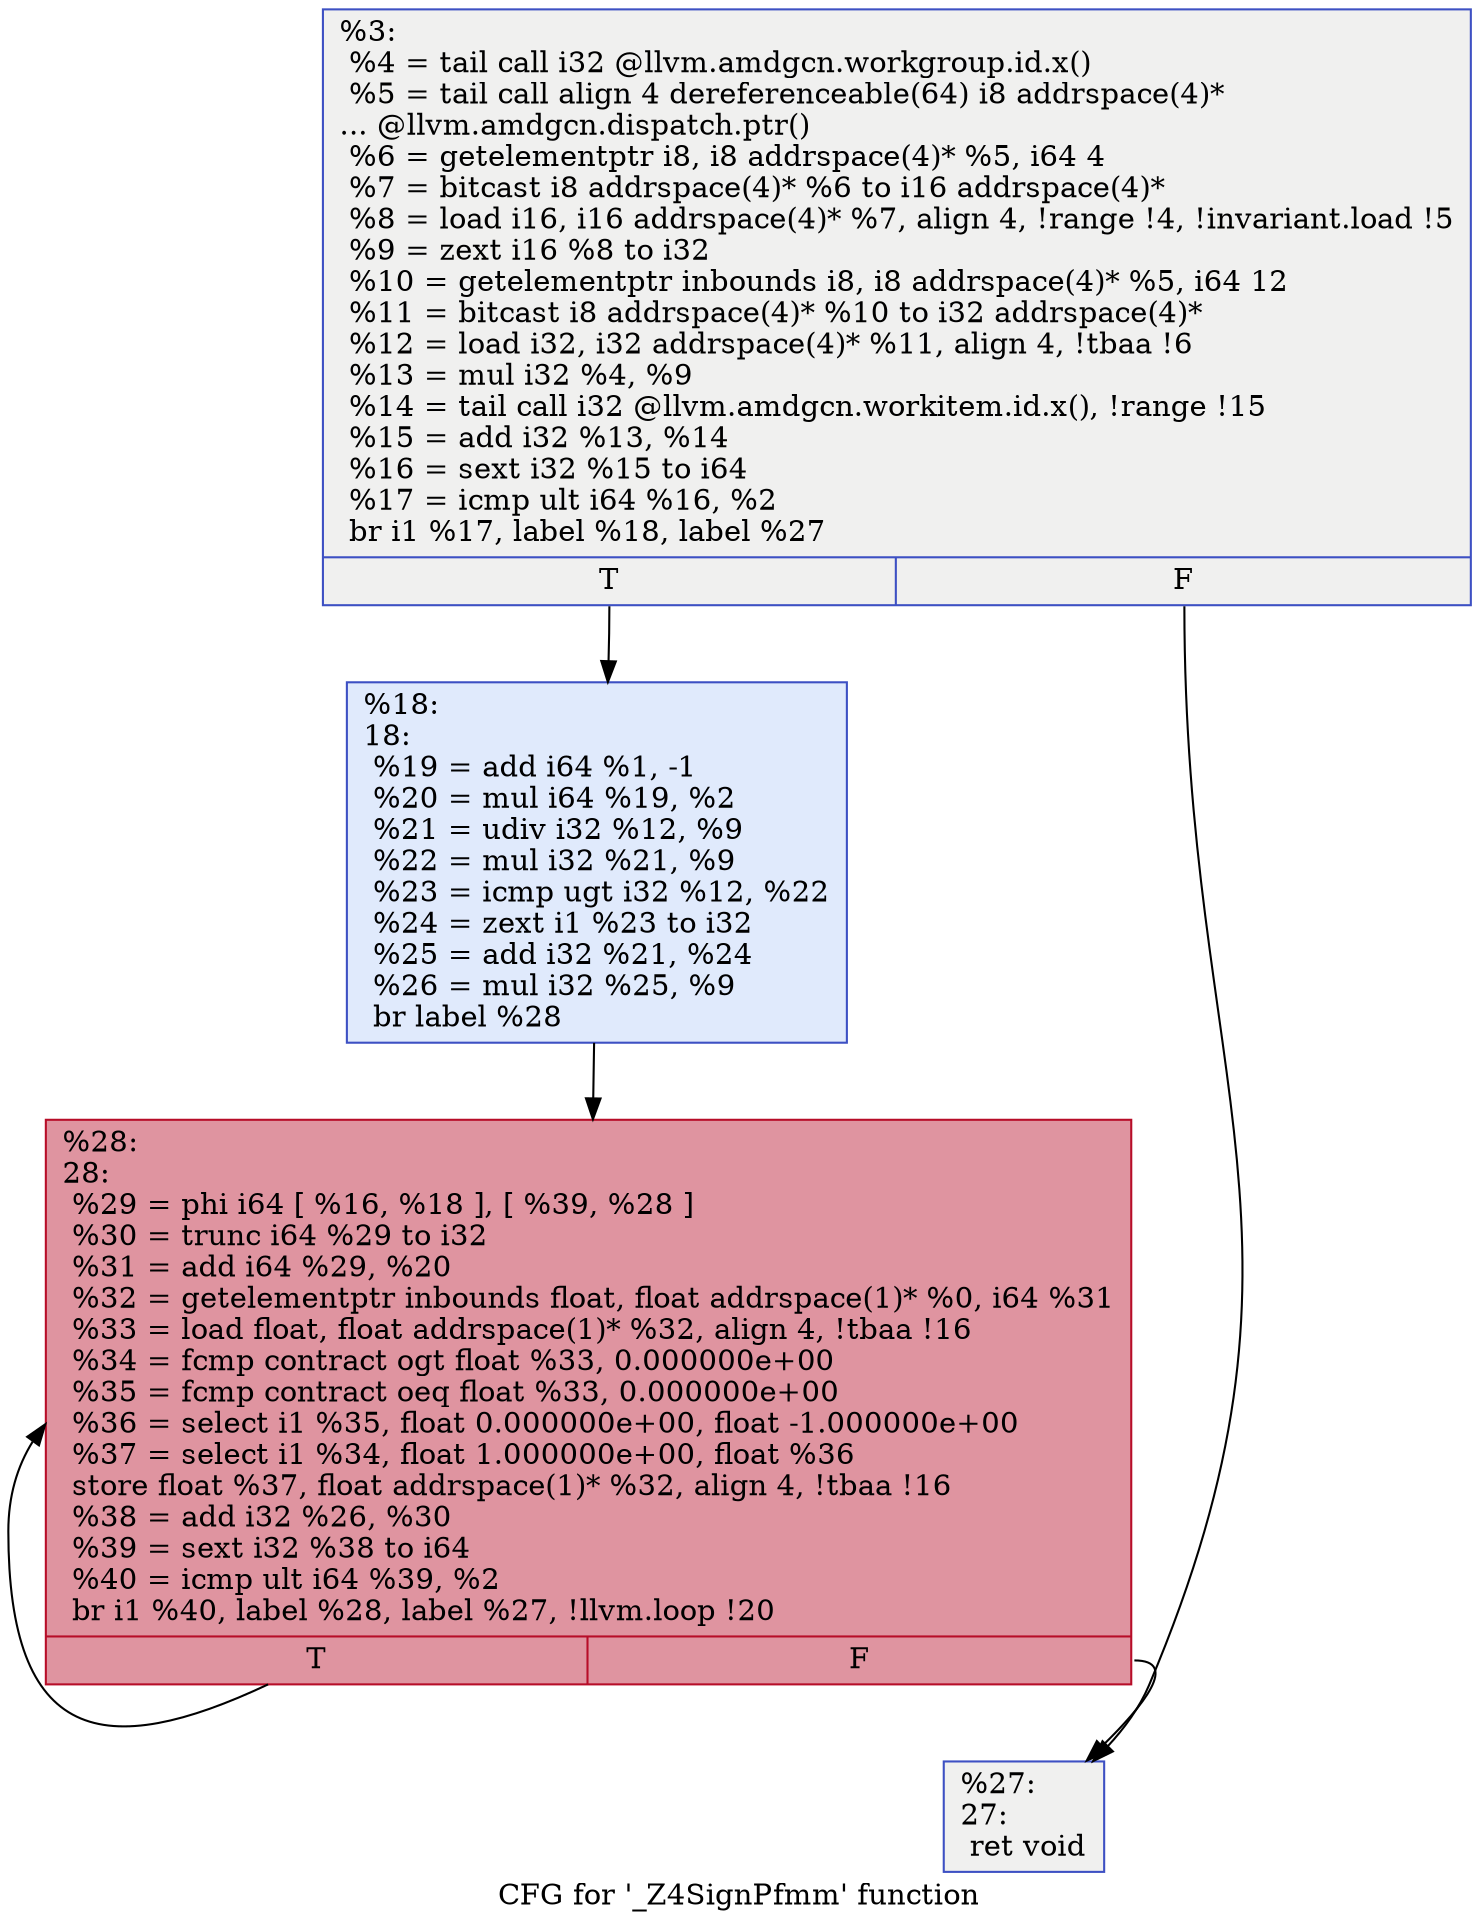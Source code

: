 digraph "CFG for '_Z4SignPfmm' function" {
	label="CFG for '_Z4SignPfmm' function";

	Node0x45ad430 [shape=record,color="#3d50c3ff", style=filled, fillcolor="#dedcdb70",label="{%3:\l  %4 = tail call i32 @llvm.amdgcn.workgroup.id.x()\l  %5 = tail call align 4 dereferenceable(64) i8 addrspace(4)*\l... @llvm.amdgcn.dispatch.ptr()\l  %6 = getelementptr i8, i8 addrspace(4)* %5, i64 4\l  %7 = bitcast i8 addrspace(4)* %6 to i16 addrspace(4)*\l  %8 = load i16, i16 addrspace(4)* %7, align 4, !range !4, !invariant.load !5\l  %9 = zext i16 %8 to i32\l  %10 = getelementptr inbounds i8, i8 addrspace(4)* %5, i64 12\l  %11 = bitcast i8 addrspace(4)* %10 to i32 addrspace(4)*\l  %12 = load i32, i32 addrspace(4)* %11, align 4, !tbaa !6\l  %13 = mul i32 %4, %9\l  %14 = tail call i32 @llvm.amdgcn.workitem.id.x(), !range !15\l  %15 = add i32 %13, %14\l  %16 = sext i32 %15 to i64\l  %17 = icmp ult i64 %16, %2\l  br i1 %17, label %18, label %27\l|{<s0>T|<s1>F}}"];
	Node0x45ad430:s0 -> Node0x45af720;
	Node0x45ad430:s1 -> Node0x45af7b0;
	Node0x45af720 [shape=record,color="#3d50c3ff", style=filled, fillcolor="#b9d0f970",label="{%18:\l18:                                               \l  %19 = add i64 %1, -1\l  %20 = mul i64 %19, %2\l  %21 = udiv i32 %12, %9\l  %22 = mul i32 %21, %9\l  %23 = icmp ugt i32 %12, %22\l  %24 = zext i1 %23 to i32\l  %25 = add i32 %21, %24\l  %26 = mul i32 %25, %9\l  br label %28\l}"];
	Node0x45af720 -> Node0x45afd50;
	Node0x45af7b0 [shape=record,color="#3d50c3ff", style=filled, fillcolor="#dedcdb70",label="{%27:\l27:                                               \l  ret void\l}"];
	Node0x45afd50 [shape=record,color="#b70d28ff", style=filled, fillcolor="#b70d2870",label="{%28:\l28:                                               \l  %29 = phi i64 [ %16, %18 ], [ %39, %28 ]\l  %30 = trunc i64 %29 to i32\l  %31 = add i64 %29, %20\l  %32 = getelementptr inbounds float, float addrspace(1)* %0, i64 %31\l  %33 = load float, float addrspace(1)* %32, align 4, !tbaa !16\l  %34 = fcmp contract ogt float %33, 0.000000e+00\l  %35 = fcmp contract oeq float %33, 0.000000e+00\l  %36 = select i1 %35, float 0.000000e+00, float -1.000000e+00\l  %37 = select i1 %34, float 1.000000e+00, float %36\l  store float %37, float addrspace(1)* %32, align 4, !tbaa !16\l  %38 = add i32 %26, %30\l  %39 = sext i32 %38 to i64\l  %40 = icmp ult i64 %39, %2\l  br i1 %40, label %28, label %27, !llvm.loop !20\l|{<s0>T|<s1>F}}"];
	Node0x45afd50:s0 -> Node0x45afd50;
	Node0x45afd50:s1 -> Node0x45af7b0;
}
